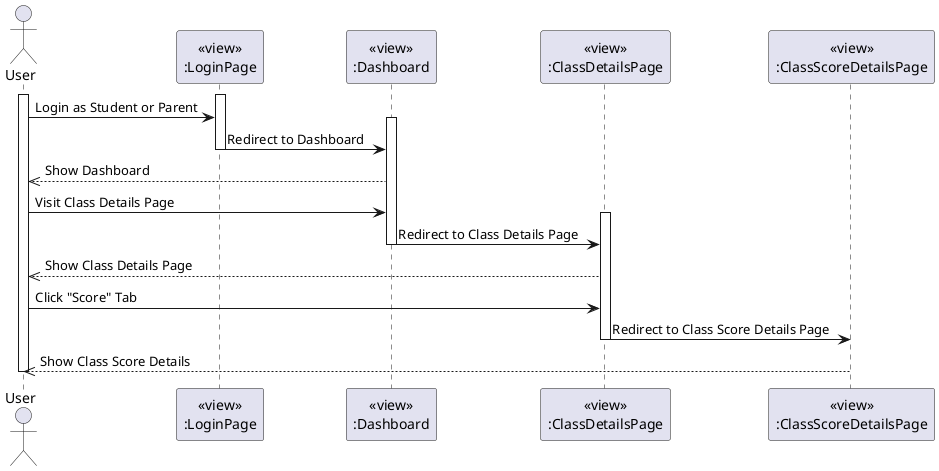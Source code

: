 @startuml ViewClassScore
actor User
participant LoginPageView [
  <<view>>
  :LoginPage
]

participant DashboardView [
  <<view>>
  :Dashboard
]

participant ClassDetailsPageView [
  <<view>>
  :ClassDetailsPage
]

participant ClassScoreDetailsView [
  <<view>>
  :ClassScoreDetailsPage
]

activate User
activate LoginPageView
User -> LoginPageView: Login as Student or Parent
activate DashboardView
LoginPageView -> DashboardView: Redirect to Dashboard
deactivate LoginPageView

DashboardView -->> User: Show Dashboard

User -> DashboardView: Visit Class Details Page
activate ClassDetailsPageView
DashboardView -> ClassDetailsPageView: Redirect to Class Details Page
deactivate DashboardView

ClassDetailsPageView -->> User: Show Class Details Page

User -> ClassDetailsPageView: Click "Score" Tab
ClassDetailsPageView -> ClassScoreDetailsView: Redirect to Class Score Details Page
deactivate ClassDetailsPageView

ClassScoreDetailsView -->> User: Show Class Score Details

deactivate User
deactivate ClassScoreDetailsView
@enduml
